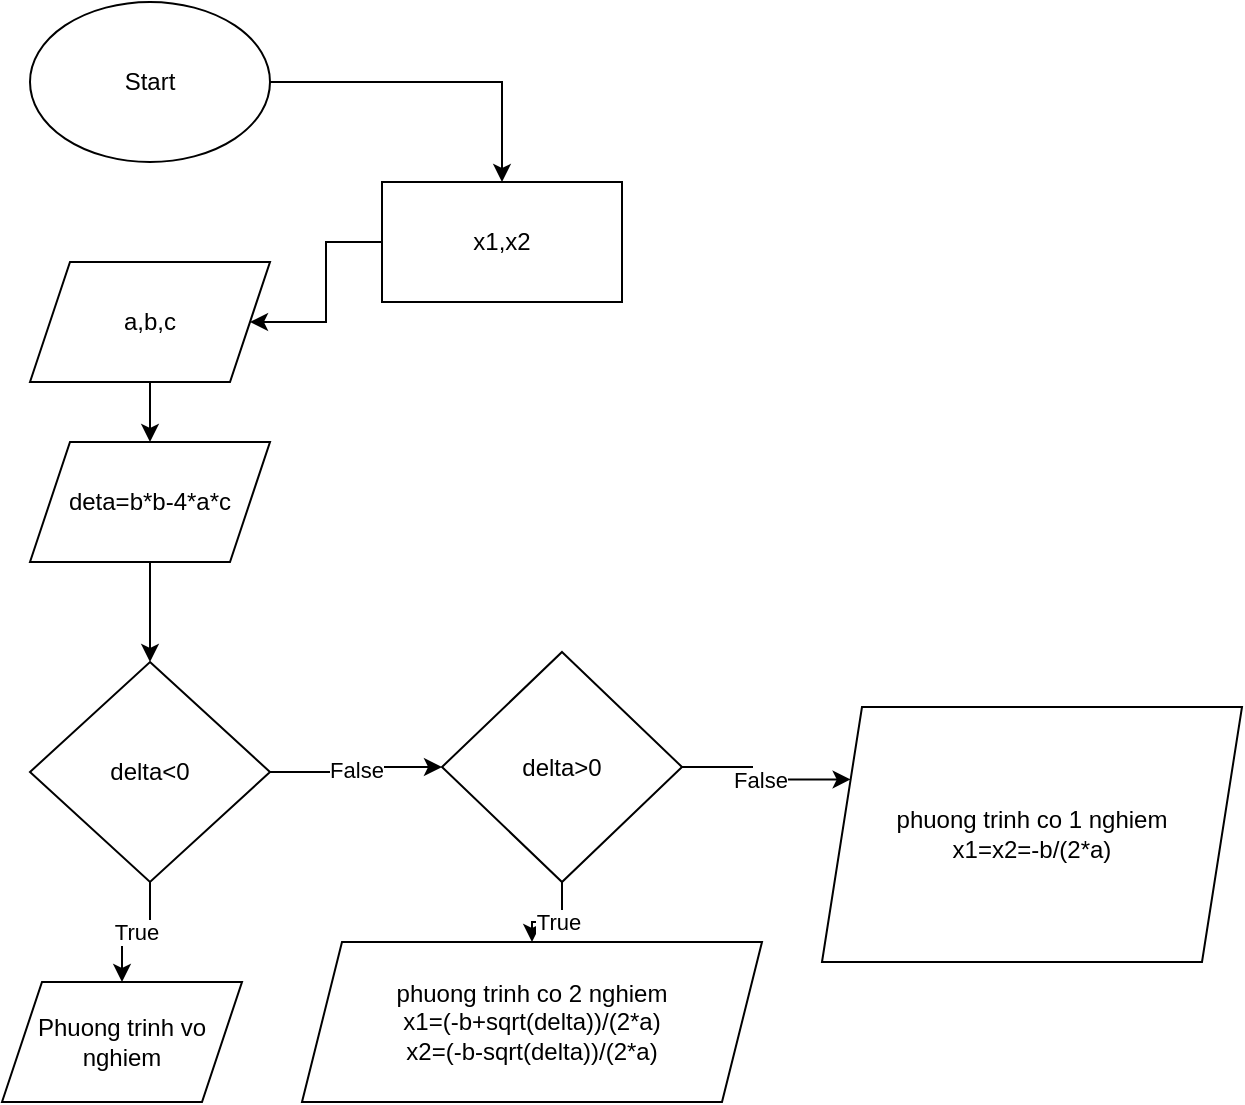 <mxfile version="22.0.3" type="device">
  <diagram id="C5RBs43oDa-KdzZeNtuy" name="Page-1">
    <mxGraphModel dx="1028" dy="606" grid="1" gridSize="10" guides="1" tooltips="1" connect="1" arrows="1" fold="1" page="1" pageScale="1" pageWidth="827" pageHeight="1169" math="0" shadow="0">
      <root>
        <mxCell id="WIyWlLk6GJQsqaUBKTNV-0" />
        <mxCell id="WIyWlLk6GJQsqaUBKTNV-1" parent="WIyWlLk6GJQsqaUBKTNV-0" />
        <mxCell id="wT553pMIl3dw4uTH9IKX-15" style="edgeStyle=orthogonalEdgeStyle;rounded=0;orthogonalLoop=1;jettySize=auto;html=1;entryX=0.5;entryY=0;entryDx=0;entryDy=0;" parent="WIyWlLk6GJQsqaUBKTNV-1" source="wT553pMIl3dw4uTH9IKX-0" target="wT553pMIl3dw4uTH9IKX-13" edge="1">
          <mxGeometry relative="1" as="geometry" />
        </mxCell>
        <mxCell id="wT553pMIl3dw4uTH9IKX-0" value="Start" style="ellipse;whiteSpace=wrap;html=1;" parent="WIyWlLk6GJQsqaUBKTNV-1" vertex="1">
          <mxGeometry x="294" y="20" width="120" height="80" as="geometry" />
        </mxCell>
        <mxCell id="wT553pMIl3dw4uTH9IKX-8" style="edgeStyle=orthogonalEdgeStyle;rounded=0;orthogonalLoop=1;jettySize=auto;html=1;" parent="WIyWlLk6GJQsqaUBKTNV-1" source="wT553pMIl3dw4uTH9IKX-1" target="wT553pMIl3dw4uTH9IKX-3" edge="1">
          <mxGeometry relative="1" as="geometry" />
        </mxCell>
        <mxCell id="wT553pMIl3dw4uTH9IKX-1" value="a,b,c" style="shape=parallelogram;perimeter=parallelogramPerimeter;whiteSpace=wrap;html=1;fixedSize=1;" parent="WIyWlLk6GJQsqaUBKTNV-1" vertex="1">
          <mxGeometry x="294" y="150" width="120" height="60" as="geometry" />
        </mxCell>
        <mxCell id="wT553pMIl3dw4uTH9IKX-6" value="False" style="edgeStyle=orthogonalEdgeStyle;rounded=0;orthogonalLoop=1;jettySize=auto;html=1;" parent="WIyWlLk6GJQsqaUBKTNV-1" source="wT553pMIl3dw4uTH9IKX-2" target="wT553pMIl3dw4uTH9IKX-5" edge="1">
          <mxGeometry relative="1" as="geometry" />
        </mxCell>
        <mxCell id="wT553pMIl3dw4uTH9IKX-19" value="True" style="edgeStyle=orthogonalEdgeStyle;rounded=0;orthogonalLoop=1;jettySize=auto;html=1;" parent="WIyWlLk6GJQsqaUBKTNV-1" source="wT553pMIl3dw4uTH9IKX-2" target="wT553pMIl3dw4uTH9IKX-10" edge="1">
          <mxGeometry relative="1" as="geometry" />
        </mxCell>
        <mxCell id="wT553pMIl3dw4uTH9IKX-2" value="delta&amp;lt;0" style="rhombus;whiteSpace=wrap;html=1;" parent="WIyWlLk6GJQsqaUBKTNV-1" vertex="1">
          <mxGeometry x="294" y="350" width="120" height="110" as="geometry" />
        </mxCell>
        <mxCell id="wT553pMIl3dw4uTH9IKX-9" style="edgeStyle=orthogonalEdgeStyle;rounded=0;orthogonalLoop=1;jettySize=auto;html=1;" parent="WIyWlLk6GJQsqaUBKTNV-1" source="wT553pMIl3dw4uTH9IKX-3" target="wT553pMIl3dw4uTH9IKX-2" edge="1">
          <mxGeometry relative="1" as="geometry" />
        </mxCell>
        <mxCell id="wT553pMIl3dw4uTH9IKX-3" value="deta=b*b-4*a*c" style="shape=parallelogram;perimeter=parallelogramPerimeter;whiteSpace=wrap;html=1;fixedSize=1;" parent="WIyWlLk6GJQsqaUBKTNV-1" vertex="1">
          <mxGeometry x="294" y="240" width="120" height="60" as="geometry" />
        </mxCell>
        <mxCell id="wT553pMIl3dw4uTH9IKX-17" value="False" style="edgeStyle=orthogonalEdgeStyle;rounded=0;orthogonalLoop=1;jettySize=auto;html=1;entryX=0;entryY=0.25;entryDx=0;entryDy=0;" parent="WIyWlLk6GJQsqaUBKTNV-1" source="wT553pMIl3dw4uTH9IKX-5" target="wT553pMIl3dw4uTH9IKX-12" edge="1">
          <mxGeometry relative="1" as="geometry" />
        </mxCell>
        <mxCell id="wT553pMIl3dw4uTH9IKX-18" value="True" style="edgeStyle=orthogonalEdgeStyle;rounded=0;orthogonalLoop=1;jettySize=auto;html=1;" parent="WIyWlLk6GJQsqaUBKTNV-1" source="wT553pMIl3dw4uTH9IKX-5" target="wT553pMIl3dw4uTH9IKX-11" edge="1">
          <mxGeometry relative="1" as="geometry" />
        </mxCell>
        <mxCell id="wT553pMIl3dw4uTH9IKX-5" value="delta&amp;gt;0" style="rhombus;whiteSpace=wrap;html=1;" parent="WIyWlLk6GJQsqaUBKTNV-1" vertex="1">
          <mxGeometry x="500" y="345" width="120" height="115" as="geometry" />
        </mxCell>
        <mxCell id="wT553pMIl3dw4uTH9IKX-10" value="Phuong trinh vo nghiem" style="shape=parallelogram;perimeter=parallelogramPerimeter;whiteSpace=wrap;html=1;fixedSize=1;" parent="WIyWlLk6GJQsqaUBKTNV-1" vertex="1">
          <mxGeometry x="280" y="510" width="120" height="60" as="geometry" />
        </mxCell>
        <mxCell id="wT553pMIl3dw4uTH9IKX-11" value="phuong trinh co 2 nghiem &lt;br&gt;x1=(-b+sqrt(delta))/(2*a)&lt;br&gt;x2=(-b-sqrt(delta))/(2*a)" style="shape=parallelogram;perimeter=parallelogramPerimeter;whiteSpace=wrap;html=1;fixedSize=1;" parent="WIyWlLk6GJQsqaUBKTNV-1" vertex="1">
          <mxGeometry x="430" y="490" width="230" height="80" as="geometry" />
        </mxCell>
        <mxCell id="wT553pMIl3dw4uTH9IKX-12" value="phuong trinh co 1 nghiem&lt;br&gt;x1=x2=-b/(2*a)" style="shape=parallelogram;perimeter=parallelogramPerimeter;whiteSpace=wrap;html=1;fixedSize=1;" parent="WIyWlLk6GJQsqaUBKTNV-1" vertex="1">
          <mxGeometry x="690" y="372.5" width="210" height="127.5" as="geometry" />
        </mxCell>
        <mxCell id="wT553pMIl3dw4uTH9IKX-16" style="edgeStyle=orthogonalEdgeStyle;rounded=0;orthogonalLoop=1;jettySize=auto;html=1;" parent="WIyWlLk6GJQsqaUBKTNV-1" source="wT553pMIl3dw4uTH9IKX-13" target="wT553pMIl3dw4uTH9IKX-1" edge="1">
          <mxGeometry relative="1" as="geometry" />
        </mxCell>
        <mxCell id="wT553pMIl3dw4uTH9IKX-13" value="x1,x2" style="rounded=0;whiteSpace=wrap;html=1;" parent="WIyWlLk6GJQsqaUBKTNV-1" vertex="1">
          <mxGeometry x="470" y="110" width="120" height="60" as="geometry" />
        </mxCell>
      </root>
    </mxGraphModel>
  </diagram>
</mxfile>
